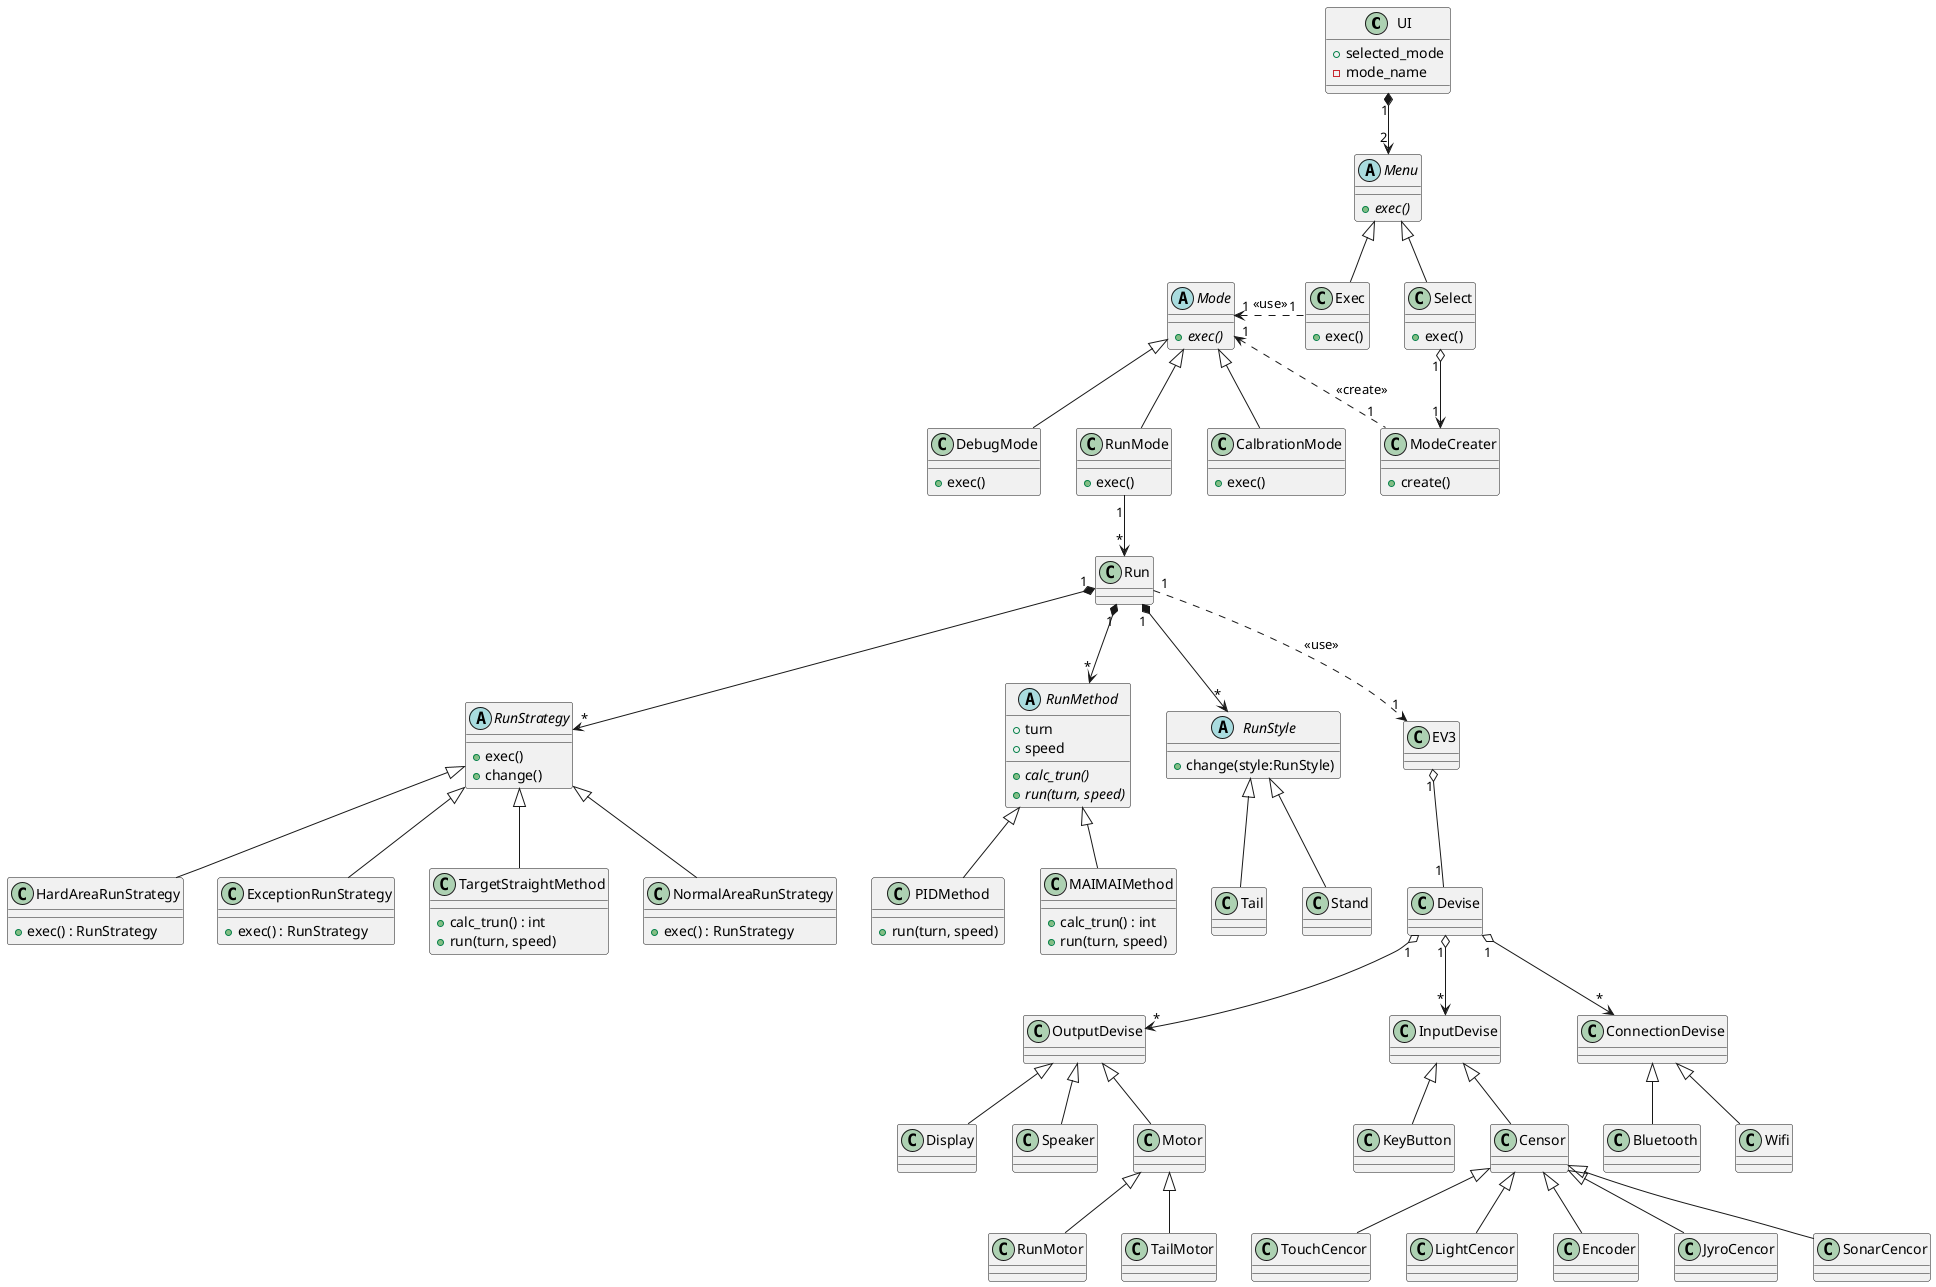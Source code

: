 @startuml{class.png}

top to bottom direction

' クラス図でイメージ出来ない人用スケルトンコード javaっぽい？
' ---- データ代入は等式からアクセサになる
' UI ui = new UI()
' Select select = new Select()
' ui.mode_name = select.exec()
' mode = ModeCreater.create(ui.mode_name)
' mode.exec()
'
' public interface Mode { void exec() }
' public class DebugMode implements Mode {}
' public class CalbrationMode implements Mode {}
' public class RunMode implements Mode {}

class UI {
  +selected_mode
  -mode_name
}

abstract Menu {
  +{abstract}exec()
}

class Select {
  +exec()
}

class Exec {
  +exec()
}

class ModeCreater {
  +create()
}

abstract Mode {
  +{abstract}exec()
}

class DebugMode {
  +exec()
}

class RunMode {
  +exec()
}

class CalbrationMode {
  +exec()
}

UI "1" *--> "2" Menu
Menu <|-- Select
Menu <|-- Exec
Select "1" o--> "1" ModeCreater
ModeCreater "1" .left.> "1" Mode : <<create>>
Exec "1" .left.> "1" Mode : <<use>>
Mode <|-- RunMode
Mode <|-- DebugMode
Mode <|-- CalbrationMode

abstract RunStrategy {
  +exec()
  +change()
}

class NormalAreaRunStrategy {
  +exec() : RunStrategy
}

class HardAreaRunStrategy {
  +exec() : RunStrategy
}

class ExceptionRunStrategy {
  +exec() : RunStrategy
}

RunMode "1" --> "*" Run

Run "1" *--> "*" RunMethod
Run "1" *--> "*" RunStyle
Run "1" *--> "*" RunStrategy

RunStrategy <|-- NormalAreaRunStrategy
RunStrategy <|-- HardAreaRunStrategy
RunStrategy <|-- ExceptionRunStrategy
RunStrategy <|-- TargetStraightMethod

class Run {
}

abstract RunMethod {
  +turn
  +speed
  +{abstract}calc_trun()
  +{abstract}run(turn, speed)
}

class MAIMAIMethod {
  +calc_trun() : int
  +run(turn, speed)
}

class TargetStraightMethod {
  +calc_trun() : int
  +run(turn, speed)
}

class PIDMethod {
  +run(turn, speed)
}

RunMethod <|-- MAIMAIMethod
RunMethod <|-- PIDMethod

abstract RunStyle {
  +change(style:RunStyle)
}

RunStyle <|-- Stand
RunStyle <|-- Tail

Run "1"..> "1" EV3 : <<use>>
EV3 "1" o-- "1" Devise
Devise "1" o--> "*" OutputDevise
Devise "1" o--> "*" InputDevise
Devise "1" o--> "*" ConnectionDevise

OutputDevise <|-- Motor
OutputDevise <|-- Display
OutputDevise <|-- Speaker

Motor <|-- TailMotor
Motor <|-- RunMotor

InputDevise  <|-- Censor
InputDevise  <|-- KeyButton

Censor <|-- JyroCencor
Censor <|-- SonarCencor
Censor <|-- TouchCencor
Censor <|-- LightCencor
Censor <|-- Encoder

ConnectionDevise <|-- Wifi
ConnectionDevise <|-- Bluetooth

@enduml
